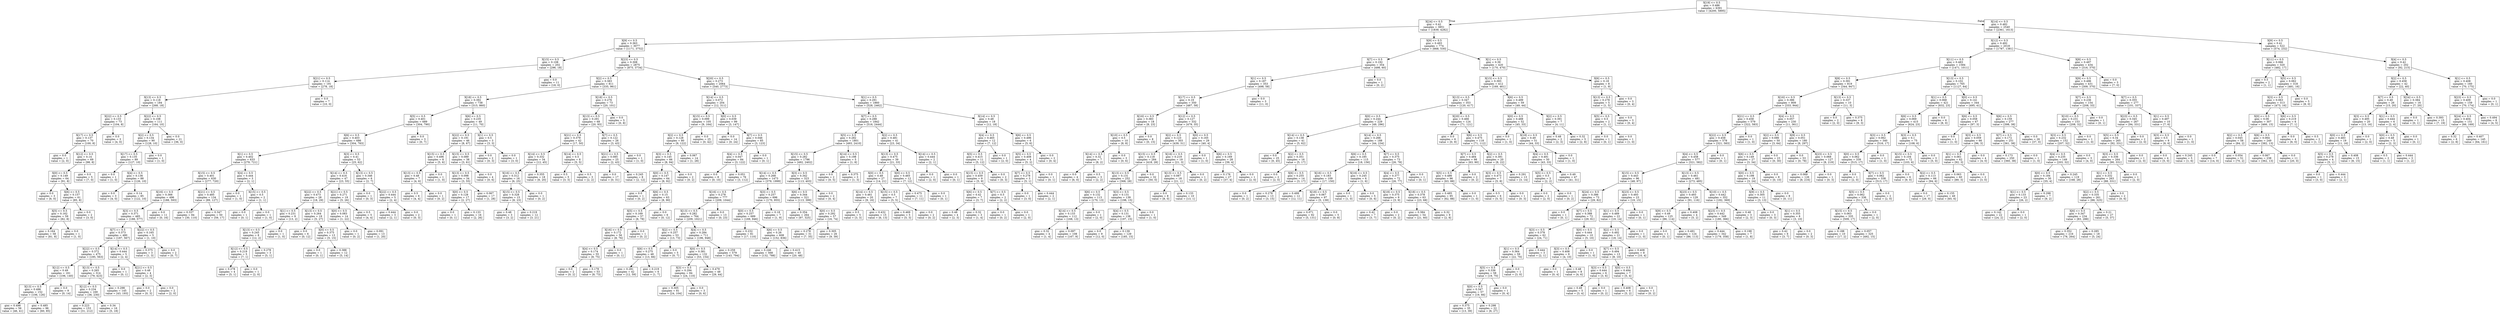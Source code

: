 digraph Tree {
node [shape=box] ;
0 [label="X[19] <= 0.5\ngini = 0.486\nsamples = 6391\nvalue = [4200, 5895]"] ;
1 [label="X[24] <= 0.5\ngini = 0.42\nsamples = 3851\nvalue = [1839, 4282]"] ;
0 -> 1 [labeldistance=2.5, labelangle=45, headlabel="True"] ;
2 [label="X[9] <= 0.5\ngini = 0.363\nsamples = 3077\nvalue = [1171, 3752]"] ;
1 -> 2 ;
3 [label="X[15] <= 0.5\ngini = 0.108\nsamples = 202\nvalue = [296, 18]"] ;
2 -> 3 ;
4 [label="X[21] <= 0.5\ngini = 0.114\nsamples = 191\nvalue = [278, 18]"] ;
3 -> 4 ;
5 [label="X[13] <= 0.5\ngini = 0.118\nsamples = 184\nvalue = [268, 18]"] ;
4 -> 5 ;
6 [label="X[22] <= 0.5\ngini = 0.133\nsamples = 73\nvalue = [104, 8]"] ;
5 -> 6 ;
7 [label="X[17] <= 0.5\ngini = 0.137\nsamples = 70\nvalue = [100, 8]"] ;
6 -> 7 ;
8 [label="gini = 0.0\nsamples = 1\nvalue = [2, 0]"] ;
7 -> 8 ;
9 [label="X[12] <= 0.5\ngini = 0.14\nsamples = 69\nvalue = [98, 8]"] ;
7 -> 9 ;
10 [label="X[0] <= 0.5\ngini = 0.149\nsamples = 64\nvalue = [91, 8]"] ;
9 -> 10 ;
11 [label="gini = 0.0\nsamples = 3\nvalue = [6, 0]"] ;
10 -> 11 ;
12 [label="X[6] <= 0.5\ngini = 0.157\nsamples = 61\nvalue = [85, 8]"] ;
10 -> 12 ;
13 [label="X[5] <= 0.5\ngini = 0.162\nsamples = 59\nvalue = [82, 8]"] ;
12 -> 13 ;
14 [label="gini = 0.164\nsamples = 58\nvalue = [81, 8]"] ;
13 -> 14 ;
15 [label="gini = 0.0\nsamples = 1\nvalue = [1, 0]"] ;
13 -> 15 ;
16 [label="gini = 0.0\nsamples = 2\nvalue = [3, 0]"] ;
12 -> 16 ;
17 [label="gini = 0.0\nsamples = 5\nvalue = [7, 0]"] ;
9 -> 17 ;
18 [label="gini = 0.0\nsamples = 3\nvalue = [4, 0]"] ;
6 -> 18 ;
19 [label="X[22] <= 0.5\ngini = 0.108\nsamples = 111\nvalue = [164, 10]"] ;
5 -> 19 ;
20 [label="X[2] <= 0.5\ngini = 0.134\nsamples = 90\nvalue = [128, 10]"] ;
19 -> 20 ;
21 [label="X[17] <= 0.5\ngini = 0.135\nsamples = 89\nvalue = [127, 10]"] ;
20 -> 21 ;
22 [label="gini = 0.0\nsamples = 1\nvalue = [1, 0]"] ;
21 -> 22 ;
23 [label="X[4] <= 0.5\ngini = 0.136\nsamples = 88\nvalue = [126, 10]"] ;
21 -> 23 ;
24 [label="gini = 0.0\nsamples = 3\nvalue = [4, 0]"] ;
23 -> 24 ;
25 [label="gini = 0.14\nsamples = 85\nvalue = [122, 10]"] ;
23 -> 25 ;
26 [label="gini = 0.0\nsamples = 1\nvalue = [1, 0]"] ;
20 -> 26 ;
27 [label="gini = 0.0\nsamples = 21\nvalue = [36, 0]"] ;
19 -> 27 ;
28 [label="gini = 0.0\nsamples = 7\nvalue = [10, 0]"] ;
4 -> 28 ;
29 [label="gini = 0.0\nsamples = 11\nvalue = [18, 0]"] ;
3 -> 29 ;
30 [label="X[23] <= 0.5\ngini = 0.308\nsamples = 2875\nvalue = [875, 3734]"] ;
2 -> 30 ;
31 [label="X[2] <= 0.5\ngini = 0.383\nsamples = 811\nvalue = [335, 961]"] ;
30 -> 31 ;
32 [label="X[18] <= 0.5\ngini = 0.392\nsamples = 738\nvalue = [315, 860]"] ;
31 -> 32 ;
33 [label="X[5] <= 0.5\ngini = 0.401\nsamples = 689\nvalue = [304, 790]"] ;
32 -> 33 ;
34 [label="X[6] <= 0.5\ngini = 0.403\nsamples = 686\nvalue = [304, 783]"] ;
33 -> 34 ;
35 [label="X[1] <= 0.5\ngini = 0.402\nsamples = 633\nvalue = [279, 721]"] ;
34 -> 35 ;
36 [label="X[15] <= 0.5\ngini = 0.401\nsamples = 630\nvalue = [277, 720]"] ;
35 -> 36 ;
37 [label="X[16] <= 0.5\ngini = 0.366\nsamples = 496\nvalue = [188, 593]"] ;
36 -> 37 ;
38 [label="X[3] <= 0.5\ngini = 0.371\nsamples = 485\nvalue = [188, 577]"] ;
37 -> 38 ;
39 [label="X[7] <= 0.5\ngini = 0.373\nsamples = 480\nvalue = [187, 567]"] ;
38 -> 39 ;
40 [label="X[22] <= 0.5\ngini = 0.372\nsamples = 475\nvalue = [185, 563]"] ;
39 -> 40 ;
41 [label="X[12] <= 0.5\ngini = 0.49\nsamples = 161\nvalue = [106, 140]"] ;
40 -> 41 ;
42 [label="X[13] <= 0.5\ngini = 0.496\nsamples = 152\nvalue = [106, 126]"] ;
41 -> 42 ;
43 [label="gini = 0.498\nsamples = 56\nvalue = [46, 41]"] ;
42 -> 43 ;
44 [label="gini = 0.485\nsamples = 96\nvalue = [60, 85]"] ;
42 -> 44 ;
45 [label="gini = 0.0\nsamples = 9\nvalue = [0, 14]"] ;
41 -> 45 ;
46 [label="X[13] <= 0.5\ngini = 0.265\nsamples = 314\nvalue = [79, 423]"] ;
40 -> 46 ;
47 [label="X[12] <= 0.5\ngini = 0.234\nsamples = 169\nvalue = [36, 230]"] ;
46 -> 47 ;
48 [label="gini = 0.223\nsamples = 153\nvalue = [31, 212]"] ;
47 -> 48 ;
49 [label="gini = 0.34\nsamples = 16\nvalue = [5, 18]"] ;
47 -> 49 ;
50 [label="gini = 0.298\nsamples = 145\nvalue = [43, 193]"] ;
46 -> 50 ;
51 [label="X[14] <= 0.5\ngini = 0.444\nsamples = 5\nvalue = [2, 4]"] ;
39 -> 51 ;
52 [label="gini = 0.0\nsamples = 1\nvalue = [0, 1]"] ;
51 -> 52 ;
53 [label="X[21] <= 0.5\ngini = 0.48\nsamples = 4\nvalue = [2, 3]"] ;
51 -> 53 ;
54 [label="gini = 0.0\nsamples = 2\nvalue = [0, 3]"] ;
53 -> 54 ;
55 [label="gini = 0.0\nsamples = 2\nvalue = [2, 0]"] ;
53 -> 55 ;
56 [label="X[22] <= 0.5\ngini = 0.165\nsamples = 5\nvalue = [1, 10]"] ;
38 -> 56 ;
57 [label="gini = 0.375\nsamples = 3\nvalue = [1, 3]"] ;
56 -> 57 ;
58 [label="gini = 0.0\nsamples = 2\nvalue = [0, 7]"] ;
56 -> 58 ;
59 [label="gini = 0.0\nsamples = 11\nvalue = [0, 16]"] ;
37 -> 59 ;
60 [label="X[21] <= 0.5\ngini = 0.485\nsamples = 134\nvalue = [89, 127]"] ;
36 -> 60 ;
61 [label="gini = 0.337\nsamples = 84\nvalue = [30, 110]"] ;
60 -> 61 ;
62 [label="gini = 0.347\nsamples = 50\nvalue = [59, 17]"] ;
60 -> 62 ;
63 [label="X[4] <= 0.5\ngini = 0.444\nsamples = 3\nvalue = [2, 1]"] ;
35 -> 63 ;
64 [label="gini = 0.0\nsamples = 1\nvalue = [1, 0]"] ;
63 -> 64 ;
65 [label="X[15] <= 0.5\ngini = 0.5\nsamples = 2\nvalue = [1, 1]"] ;
63 -> 65 ;
66 [label="gini = 0.0\nsamples = 1\nvalue = [0, 1]"] ;
65 -> 66 ;
67 [label="gini = 0.0\nsamples = 1\nvalue = [1, 0]"] ;
65 -> 67 ;
68 [label="X[3] <= 0.5\ngini = 0.41\nsamples = 53\nvalue = [25, 62]"] ;
34 -> 68 ;
69 [label="X[14] <= 0.5\ngini = 0.416\nsamples = 47\nvalue = [23, 55]"] ;
68 -> 69 ;
70 [label="X[22] <= 0.5\ngini = 0.473\nsamples = 28\nvalue = [18, 29]"] ;
69 -> 70 ;
71 [label="X[1] <= 0.5\ngini = 0.231\nsamples = 9\nvalue = [13, 2]"] ;
70 -> 71 ;
72 [label="X[13] <= 0.5\ngini = 0.245\nsamples = 8\nvalue = [12, 2]"] ;
71 -> 72 ;
73 [label="X[12] <= 0.5\ngini = 0.219\nsamples = 5\nvalue = [7, 1]"] ;
72 -> 73 ;
74 [label="gini = 0.278\nsamples = 4\nvalue = [5, 1]"] ;
73 -> 74 ;
75 [label="gini = 0.0\nsamples = 1\nvalue = [2, 0]"] ;
73 -> 75 ;
76 [label="gini = 0.278\nsamples = 3\nvalue = [5, 1]"] ;
72 -> 76 ;
77 [label="gini = 0.0\nsamples = 1\nvalue = [1, 0]"] ;
71 -> 77 ;
78 [label="X[13] <= 0.5\ngini = 0.264\nsamples = 19\nvalue = [5, 27]"] ;
70 -> 78 ;
79 [label="gini = 0.0\nsamples = 6\nvalue = [0, 12]"] ;
78 -> 79 ;
80 [label="X[0] <= 0.5\ngini = 0.375\nsamples = 13\nvalue = [5, 15]"] ;
78 -> 80 ;
81 [label="gini = 0.0\nsamples = 1\nvalue = [0, 1]"] ;
80 -> 81 ;
82 [label="gini = 0.388\nsamples = 12\nvalue = [5, 14]"] ;
80 -> 82 ;
83 [label="X[21] <= 0.5\ngini = 0.271\nsamples = 19\nvalue = [5, 26]"] ;
69 -> 83 ;
84 [label="X[0] <= 0.5\ngini = 0.083\nsamples = 14\nvalue = [1, 22]"] ;
83 -> 84 ;
85 [label="gini = 0.0\nsamples = 1\nvalue = [0, 2]"] ;
84 -> 85 ;
86 [label="gini = 0.091\nsamples = 13\nvalue = [1, 20]"] ;
84 -> 86 ;
87 [label="gini = 0.5\nsamples = 5\nvalue = [4, 4]"] ;
83 -> 87 ;
88 [label="X[13] <= 0.5\ngini = 0.346\nsamples = 6\nvalue = [2, 7]"] ;
68 -> 88 ;
89 [label="gini = 0.0\nsamples = 1\nvalue = [0, 3]"] ;
88 -> 89 ;
90 [label="X[22] <= 0.5\ngini = 0.444\nsamples = 5\nvalue = [2, 4]"] ;
88 -> 90 ;
91 [label="gini = 0.444\nsamples = 3\nvalue = [2, 1]"] ;
90 -> 91 ;
92 [label="gini = 0.0\nsamples = 2\nvalue = [0, 3]"] ;
90 -> 92 ;
93 [label="gini = 0.0\nsamples = 3\nvalue = [0, 7]"] ;
33 -> 93 ;
94 [label="X[6] <= 0.5\ngini = 0.235\nsamples = 49\nvalue = [11, 70]"] ;
32 -> 94 ;
95 [label="X[22] <= 0.5\ngini = 0.191\nsamples = 46\nvalue = [8, 67]"] ;
94 -> 95 ;
96 [label="X[15] <= 0.5\ngini = 0.496\nsamples = 8\nvalue = [5, 6]"] ;
95 -> 96 ;
97 [label="X[13] <= 0.5\ngini = 0.48\nsamples = 7\nvalue = [4, 6]"] ;
96 -> 97 ;
98 [label="gini = 0.5\nsamples = 6\nvalue = [4, 4]"] ;
97 -> 98 ;
99 [label="gini = 0.0\nsamples = 1\nvalue = [0, 2]"] ;
97 -> 99 ;
100 [label="gini = 0.0\nsamples = 1\nvalue = [1, 0]"] ;
96 -> 100 ;
101 [label="X[15] <= 0.5\ngini = 0.089\nsamples = 38\nvalue = [3, 61]"] ;
95 -> 101 ;
102 [label="X[13] <= 0.5\ngini = 0.098\nsamples = 34\nvalue = [3, 55]"] ;
101 -> 102 ;
103 [label="X[0] <= 0.5\ngini = 0.128\nsamples = 17\nvalue = [2, 27]"] ;
102 -> 103 ;
104 [label="gini = 0.0\nsamples = 1\nvalue = [0, 1]"] ;
103 -> 104 ;
105 [label="gini = 0.133\nsamples = 16\nvalue = [2, 26]"] ;
103 -> 105 ;
106 [label="gini = 0.067\nsamples = 17\nvalue = [1, 28]"] ;
102 -> 106 ;
107 [label="gini = 0.0\nsamples = 4\nvalue = [0, 6]"] ;
101 -> 107 ;
108 [label="X[1] <= 0.5\ngini = 0.5\nsamples = 3\nvalue = [3, 3]"] ;
94 -> 108 ;
109 [label="gini = 0.0\nsamples = 2\nvalue = [0, 3]"] ;
108 -> 109 ;
110 [label="gini = 0.0\nsamples = 1\nvalue = [3, 0]"] ;
108 -> 110 ;
111 [label="X[18] <= 0.5\ngini = 0.276\nsamples = 73\nvalue = [20, 101]"] ;
31 -> 111 ;
112 [label="X[13] <= 0.5\ngini = 0.291\nsamples = 68\nvalue = [20, 93]"] ;
111 -> 112 ;
113 [label="X[21] <= 0.5\ngini = 0.379\nsamples = 42\nvalue = [17, 50]"] ;
112 -> 113 ;
114 [label="X[14] <= 0.5\ngini = 0.332\nsamples = 34\nvalue = [12, 45]"] ;
113 -> 114 ;
115 [label="X[16] <= 0.5\ngini = 0.312\nsamples = 16\nvalue = [6, 25]"] ;
114 -> 115 ;
116 [label="X[15] <= 0.5\ngini = 0.328\nsamples = 15\nvalue = [6, 23]"] ;
115 -> 116 ;
117 [label="gini = 0.48\nsamples = 3\nvalue = [3, 2]"] ;
116 -> 117 ;
118 [label="gini = 0.219\nsamples = 12\nvalue = [3, 21]"] ;
116 -> 118 ;
119 [label="gini = 0.0\nsamples = 1\nvalue = [0, 2]"] ;
115 -> 119 ;
120 [label="gini = 0.355\nsamples = 18\nvalue = [6, 20]"] ;
114 -> 120 ;
121 [label="X[14] <= 0.5\ngini = 0.5\nsamples = 8\nvalue = [5, 5]"] ;
113 -> 121 ;
122 [label="gini = 0.5\nsamples = 5\nvalue = [3, 3]"] ;
121 -> 122 ;
123 [label="gini = 0.5\nsamples = 3\nvalue = [2, 2]"] ;
121 -> 123 ;
124 [label="X[7] <= 0.5\ngini = 0.122\nsamples = 26\nvalue = [3, 43]"] ;
112 -> 124 ;
125 [label="X[21] <= 0.5\ngini = 0.085\nsamples = 25\nvalue = [2, 43]"] ;
124 -> 125 ;
126 [label="gini = 0.0\nsamples = 17\nvalue = [0, 31]"] ;
125 -> 126 ;
127 [label="gini = 0.245\nsamples = 8\nvalue = [2, 12]"] ;
125 -> 127 ;
128 [label="gini = 0.0\nsamples = 1\nvalue = [1, 0]"] ;
124 -> 128 ;
129 [label="gini = 0.0\nsamples = 5\nvalue = [0, 8]"] ;
111 -> 129 ;
130 [label="X[20] <= 0.5\ngini = 0.273\nsamples = 2064\nvalue = [540, 2773]"] ;
30 -> 130 ;
131 [label="X[14] <= 0.5\ngini = 0.072\nsamples = 204\nvalue = [12, 311]"] ;
130 -> 131 ;
132 [label="X[15] <= 0.5\ngini = 0.099\nsamples = 105\nvalue = [9, 164]"] ;
131 -> 132 ;
133 [label="X[2] <= 0.5\ngini = 0.128\nsamples = 80\nvalue = [9, 122]"] ;
132 -> 133 ;
134 [label="X[3] <= 0.5\ngini = 0.145\nsamples = 66\nvalue = [8, 94]"] ;
133 -> 134 ;
135 [label="X[0] <= 0.5\ngini = 0.147\nsamples = 64\nvalue = [8, 92]"] ;
134 -> 135 ;
136 [label="gini = 0.0\nsamples = 1\nvalue = [0, 2]"] ;
135 -> 136 ;
137 [label="X[6] <= 0.5\ngini = 0.15\nsamples = 63\nvalue = [8, 90]"] ;
135 -> 137 ;
138 [label="X[5] <= 0.5\ngini = 0.169\nsamples = 57\nvalue = [8, 78]"] ;
137 -> 138 ;
139 [label="X[16] <= 0.5\ngini = 0.172\nsamples = 56\nvalue = [8, 76]"] ;
138 -> 139 ;
140 [label="X[4] <= 0.5\ngini = 0.174\nsamples = 55\nvalue = [8, 75]"] ;
139 -> 140 ;
141 [label="gini = 0.0\nsamples = 2\nvalue = [0, 2]"] ;
140 -> 141 ;
142 [label="gini = 0.178\nsamples = 53\nvalue = [8, 73]"] ;
140 -> 142 ;
143 [label="gini = 0.0\nsamples = 1\nvalue = [0, 1]"] ;
139 -> 143 ;
144 [label="gini = 0.0\nsamples = 1\nvalue = [0, 2]"] ;
138 -> 144 ;
145 [label="gini = 0.0\nsamples = 6\nvalue = [0, 12]"] ;
137 -> 145 ;
146 [label="gini = 0.0\nsamples = 2\nvalue = [0, 2]"] ;
134 -> 146 ;
147 [label="gini = 0.067\nsamples = 14\nvalue = [1, 28]"] ;
133 -> 147 ;
148 [label="gini = 0.0\nsamples = 25\nvalue = [0, 42]"] ;
132 -> 148 ;
149 [label="X[0] <= 0.5\ngini = 0.039\nsamples = 99\nvalue = [3, 147]"] ;
131 -> 149 ;
150 [label="gini = 0.0\nsamples = 14\nvalue = [0, 24]"] ;
149 -> 150 ;
151 [label="X[7] <= 0.5\ngini = 0.046\nsamples = 85\nvalue = [3, 123]"] ;
149 -> 151 ;
152 [label="X[4] <= 0.5\ngini = 0.047\nsamples = 84\nvalue = [3, 122]"] ;
151 -> 152 ;
153 [label="gini = 0.0\nsamples = 8\nvalue = [0, 10]"] ;
152 -> 153 ;
154 [label="gini = 0.051\nsamples = 76\nvalue = [3, 112]"] ;
152 -> 154 ;
155 [label="gini = 0.0\nsamples = 1\nvalue = [0, 1]"] ;
151 -> 155 ;
156 [label="X[1] <= 0.5\ngini = 0.291\nsamples = 1860\nvalue = [528, 2462]"] ;
130 -> 156 ;
157 [label="X[7] <= 0.5\ngini = 0.288\nsamples = 1842\nvalue = [516, 2444]"] ;
156 -> 157 ;
158 [label="X[5] <= 0.5\ngini = 0.282\nsamples = 1801\nvalue = [493, 2410]"] ;
157 -> 158 ;
159 [label="X[15] <= 0.5\ngini = 0.282\nsamples = 1796\nvalue = [492, 2402]"] ;
158 -> 159 ;
160 [label="X[14] <= 0.5\ngini = 0.268\nsamples = 1473\nvalue = [379, 1999]"] ;
159 -> 160 ;
161 [label="X[16] <= 0.5\ngini = 0.278\nsamples = 777\nvalue = [209, 1044]"] ;
160 -> 161 ;
162 [label="X[13] <= 0.5\ngini = 0.282\nsamples = 764\nvalue = [209, 1021]"] ;
161 -> 162 ;
163 [label="X[2] <= 0.5\ngini = 0.257\nsamples = 53\nvalue = [13, 73]"] ;
162 -> 163 ;
164 [label="X[6] <= 0.5\ngini = 0.275\nsamples = 48\nvalue = [13, 66]"] ;
163 -> 164 ;
165 [label="gini = 0.281\nsamples = 42\nvalue = [12, 59]"] ;
164 -> 165 ;
166 [label="gini = 0.219\nsamples = 6\nvalue = [1, 7]"] ;
164 -> 166 ;
167 [label="gini = 0.0\nsamples = 5\nvalue = [0, 7]"] ;
163 -> 167 ;
168 [label="X[4] <= 0.5\ngini = 0.284\nsamples = 711\nvalue = [196, 948]"] ;
162 -> 168 ;
169 [label="X[0] <= 0.5\ngini = 0.381\nsamples = 132\nvalue = [53, 154]"] ;
168 -> 169 ;
170 [label="X[3] <= 0.5\ngini = 0.294\nsamples = 84\nvalue = [24, 110]"] ;
169 -> 170 ;
171 [label="gini = 0.305\nsamples = 81\nvalue = [24, 104]"] ;
170 -> 171 ;
172 [label="gini = 0.0\nsamples = 3\nvalue = [0, 6]"] ;
170 -> 172 ;
173 [label="gini = 0.479\nsamples = 48\nvalue = [29, 44]"] ;
169 -> 173 ;
174 [label="gini = 0.259\nsamples = 579\nvalue = [143, 794]"] ;
168 -> 174 ;
175 [label="gini = 0.0\nsamples = 13\nvalue = [0, 23]"] ;
161 -> 175 ;
176 [label="X[3] <= 0.5\ngini = 0.257\nsamples = 696\nvalue = [170, 955]"] ;
160 -> 176 ;
177 [label="X[0] <= 0.5\ngini = 0.257\nsamples = 689\nvalue = [169, 946]"] ;
176 -> 177 ;
178 [label="gini = 0.232\nsamples = 81\nvalue = [17, 110]"] ;
177 -> 178 ;
179 [label="X[6] <= 0.5\ngini = 0.26\nsamples = 608\nvalue = [152, 836]"] ;
177 -> 179 ;
180 [label="gini = 0.246\nsamples = 568\nvalue = [132, 788]"] ;
179 -> 180 ;
181 [label="gini = 0.415\nsamples = 40\nvalue = [20, 48]"] ;
179 -> 181 ;
182 [label="gini = 0.18\nsamples = 7\nvalue = [1, 9]"] ;
176 -> 182 ;
183 [label="X[3] <= 0.5\ngini = 0.342\nsamples = 323\nvalue = [113, 403]"] ;
159 -> 183 ;
184 [label="X[6] <= 0.5\ngini = 0.344\nsamples = 321\nvalue = [113, 399]"] ;
183 -> 184 ;
185 [label="gini = 0.354\nsamples = 264\nvalue = [97, 325]"] ;
184 -> 185 ;
186 [label="X[0] <= 0.5\ngini = 0.292\nsamples = 57\nvalue = [16, 74]"] ;
184 -> 186 ;
187 [label="gini = 0.278\nsamples = 31\nvalue = [7, 35]"] ;
186 -> 187 ;
188 [label="gini = 0.305\nsamples = 26\nvalue = [9, 39]"] ;
186 -> 188 ;
189 [label="gini = 0.0\nsamples = 2\nvalue = [0, 4]"] ;
183 -> 189 ;
190 [label="X[14] <= 0.5\ngini = 0.198\nsamples = 5\nvalue = [1, 8]"] ;
158 -> 190 ;
191 [label="gini = 0.0\nsamples = 2\nvalue = [0, 5]"] ;
190 -> 191 ;
192 [label="gini = 0.375\nsamples = 3\nvalue = [1, 3]"] ;
190 -> 192 ;
193 [label="X[2] <= 0.5\ngini = 0.481\nsamples = 41\nvalue = [23, 34]"] ;
157 -> 193 ;
194 [label="X[13] <= 0.5\ngini = 0.475\nsamples = 39\nvalue = [21, 33]"] ;
193 -> 194 ;
195 [label="X[0] <= 0.5\ngini = 0.48\nsamples = 27\nvalue = [14, 21]"] ;
194 -> 195 ;
196 [label="X[14] <= 0.5\ngini = 0.461\nsamples = 20\nvalue = [9, 16]"] ;
195 -> 196 ;
197 [label="gini = 0.5\nsamples = 5\nvalue = [3, 3]"] ;
196 -> 197 ;
198 [label="gini = 0.432\nsamples = 15\nvalue = [6, 13]"] ;
196 -> 198 ;
199 [label="X[15] <= 0.5\ngini = 0.5\nsamples = 7\nvalue = [5, 5]"] ;
195 -> 199 ;
200 [label="gini = 0.469\nsamples = 5\nvalue = [5, 3]"] ;
199 -> 200 ;
201 [label="gini = 0.0\nsamples = 2\nvalue = [0, 2]"] ;
199 -> 201 ;
202 [label="X[0] <= 0.5\ngini = 0.465\nsamples = 12\nvalue = [7, 12]"] ;
194 -> 202 ;
203 [label="gini = 0.475\nsamples = 11\nvalue = [7, 11]"] ;
202 -> 203 ;
204 [label="gini = 0.0\nsamples = 1\nvalue = [0, 1]"] ;
202 -> 204 ;
205 [label="X[14] <= 0.5\ngini = 0.444\nsamples = 2\nvalue = [2, 1]"] ;
193 -> 205 ;
206 [label="gini = 0.0\nsamples = 1\nvalue = [2, 0]"] ;
205 -> 206 ;
207 [label="gini = 0.0\nsamples = 1\nvalue = [0, 1]"] ;
205 -> 207 ;
208 [label="X[14] <= 0.5\ngini = 0.48\nsamples = 18\nvalue = [12, 18]"] ;
156 -> 208 ;
209 [label="X[4] <= 0.5\ngini = 0.465\nsamples = 12\nvalue = [7, 12]"] ;
208 -> 209 ;
210 [label="X[5] <= 0.5\ngini = 0.415\nsamples = 11\nvalue = [5, 12]"] ;
209 -> 210 ;
211 [label="X[15] <= 0.5\ngini = 0.459\nsamples = 9\nvalue = [5, 9]"] ;
210 -> 211 ;
212 [label="X[6] <= 0.5\ngini = 0.42\nsamples = 7\nvalue = [3, 7]"] ;
211 -> 212 ;
213 [label="gini = 0.48\nsamples = 4\nvalue = [2, 3]"] ;
212 -> 213 ;
214 [label="gini = 0.32\nsamples = 3\nvalue = [1, 4]"] ;
212 -> 214 ;
215 [label="X[7] <= 0.5\ngini = 0.5\nsamples = 2\nvalue = [2, 2]"] ;
211 -> 215 ;
216 [label="gini = 0.0\nsamples = 1\nvalue = [0, 2]"] ;
215 -> 216 ;
217 [label="gini = 0.0\nsamples = 1\nvalue = [2, 0]"] ;
215 -> 217 ;
218 [label="gini = 0.0\nsamples = 2\nvalue = [0, 3]"] ;
210 -> 218 ;
219 [label="gini = 0.0\nsamples = 1\nvalue = [2, 0]"] ;
209 -> 219 ;
220 [label="X[6] <= 0.5\ngini = 0.496\nsamples = 6\nvalue = [5, 6]"] ;
208 -> 220 ;
221 [label="X[5] <= 0.5\ngini = 0.408\nsamples = 4\nvalue = [5, 2]"] ;
220 -> 221 ;
222 [label="X[7] <= 0.5\ngini = 0.278\nsamples = 3\nvalue = [5, 1]"] ;
221 -> 222 ;
223 [label="gini = 0.0\nsamples = 1\nvalue = [3, 0]"] ;
222 -> 223 ;
224 [label="gini = 0.444\nsamples = 2\nvalue = [2, 1]"] ;
222 -> 224 ;
225 [label="gini = 0.0\nsamples = 1\nvalue = [0, 1]"] ;
221 -> 225 ;
226 [label="gini = 0.0\nsamples = 2\nvalue = [0, 4]"] ;
220 -> 226 ;
227 [label="X[9] <= 0.5\ngini = 0.493\nsamples = 774\nvalue = [668, 530]"] ;
1 -> 227 ;
228 [label="X[7] <= 0.5\ngini = 0.192\nsamples = 354\nvalue = [498, 60]"] ;
227 -> 228 ;
229 [label="X[1] <= 0.5\ngini = 0.187\nsamples = 353\nvalue = [498, 58]"] ;
228 -> 229 ;
230 [label="X[17] <= 0.5\ngini = 0.19\nsamples = 350\nvalue = [487, 58]"] ;
229 -> 230 ;
231 [label="X[16] <= 0.5\ngini = 0.383\nsamples = 18\nvalue = [8, 23]"] ;
230 -> 231 ;
232 [label="X[10] <= 0.5\ngini = 0.5\nsamples = 10\nvalue = [8, 8]"] ;
231 -> 232 ;
233 [label="X[14] <= 0.5\ngini = 0.32\nsamples = 7\nvalue = [8, 2]"] ;
232 -> 233 ;
234 [label="gini = 0.0\nsamples = 4\nvalue = [6, 0]"] ;
233 -> 234 ;
235 [label="gini = 0.5\nsamples = 3\nvalue = [2, 2]"] ;
233 -> 235 ;
236 [label="gini = 0.0\nsamples = 3\nvalue = [0, 6]"] ;
232 -> 236 ;
237 [label="gini = 0.0\nsamples = 8\nvalue = [0, 15]"] ;
231 -> 237 ;
238 [label="X[12] <= 0.5\ngini = 0.127\nsamples = 332\nvalue = [479, 35]"] ;
230 -> 238 ;
239 [label="X[2] <= 0.5\ngini = 0.123\nsamples = 303\nvalue = [439, 31]"] ;
238 -> 239 ;
240 [label="X[15] <= 0.5\ngini = 0.118\nsamples = 284\nvalue = [418, 28]"] ;
239 -> 240 ;
241 [label="X[13] <= 0.5\ngini = 0.131\nsamples = 252\nvalue = [368, 28]"] ;
240 -> 241 ;
242 [label="X[6] <= 0.5\ngini = 0.132\nsamples = 113\nvalue = [170, 13]"] ;
241 -> 242 ;
243 [label="X[14] <= 0.5\ngini = 0.133\nsamples = 112\nvalue = [168, 13]"] ;
242 -> 243 ;
244 [label="gini = 0.32\nsamples = 4\nvalue = [1, 4]"] ;
243 -> 244 ;
245 [label="gini = 0.097\nsamples = 108\nvalue = [167, 9]"] ;
243 -> 245 ;
246 [label="gini = 0.0\nsamples = 1\nvalue = [2, 0]"] ;
242 -> 246 ;
247 [label="X[3] <= 0.5\ngini = 0.131\nsamples = 139\nvalue = [198, 15]"] ;
241 -> 247 ;
248 [label="X[4] <= 0.5\ngini = 0.131\nsamples = 138\nvalue = [197, 15]"] ;
247 -> 248 ;
249 [label="gini = 0.0\nsamples = 9\nvalue = [12, 0]"] ;
248 -> 249 ;
250 [label="gini = 0.139\nsamples = 129\nvalue = [185, 15]"] ;
248 -> 250 ;
251 [label="gini = 0.0\nsamples = 1\nvalue = [1, 0]"] ;
247 -> 251 ;
252 [label="gini = 0.0\nsamples = 32\nvalue = [50, 0]"] ;
240 -> 252 ;
253 [label="X[16] <= 0.5\ngini = 0.219\nsamples = 19\nvalue = [21, 3]"] ;
239 -> 253 ;
254 [label="X[13] <= 0.5\ngini = 0.087\nsamples = 18\nvalue = [21, 1]"] ;
253 -> 254 ;
255 [label="gini = 0.0\nsamples = 8\nvalue = [8, 0]"] ;
254 -> 255 ;
256 [label="gini = 0.133\nsamples = 10\nvalue = [13, 1]"] ;
254 -> 256 ;
257 [label="gini = 0.0\nsamples = 1\nvalue = [0, 2]"] ;
253 -> 257 ;
258 [label="X[0] <= 0.5\ngini = 0.165\nsamples = 29\nvalue = [40, 4]"] ;
238 -> 258 ;
259 [label="gini = 0.0\nsamples = 1\nvalue = [1, 0]"] ;
258 -> 259 ;
260 [label="X[6] <= 0.5\ngini = 0.169\nsamples = 28\nvalue = [39, 4]"] ;
258 -> 260 ;
261 [label="gini = 0.176\nsamples = 27\nvalue = [37, 4]"] ;
260 -> 261 ;
262 [label="gini = 0.0\nsamples = 1\nvalue = [2, 0]"] ;
260 -> 262 ;
263 [label="gini = 0.0\nsamples = 3\nvalue = [11, 0]"] ;
229 -> 263 ;
264 [label="gini = 0.0\nsamples = 1\nvalue = [0, 2]"] ;
228 -> 264 ;
265 [label="X[1] <= 0.5\ngini = 0.39\nsamples = 420\nvalue = [170, 470]"] ;
227 -> 265 ;
266 [label="X[15] <= 0.5\ngini = 0.393\nsamples = 412\nvalue = [169, 461]"] ;
265 -> 266 ;
267 [label="X[13] <= 0.5\ngini = 0.347\nsamples = 353\nvalue = [120, 417]"] ;
266 -> 267 ;
268 [label="X[0] <= 0.5\ngini = 0.244\nsamples = 229\nvalue = [49, 296]"] ;
267 -> 268 ;
269 [label="X[14] <= 0.5\ngini = 0.138\nsamples = 41\nvalue = [5, 62]"] ;
268 -> 269 ;
270 [label="gini = 0.0\nsamples = 25\nvalue = [0, 45]"] ;
269 -> 270 ;
271 [label="X[2] <= 0.5\ngini = 0.351\nsamples = 16\nvalue = [5, 17]"] ;
269 -> 271 ;
272 [label="gini = 0.0\nsamples = 2\nvalue = [2, 0]"] ;
271 -> 272 ;
273 [label="X[6] <= 0.5\ngini = 0.255\nsamples = 14\nvalue = [3, 17]"] ;
271 -> 273 ;
274 [label="gini = 0.0\nsamples = 1\nvalue = [0, 2]"] ;
273 -> 274 ;
275 [label="gini = 0.278\nsamples = 13\nvalue = [3, 15]"] ;
273 -> 275 ;
276 [label="X[14] <= 0.5\ngini = 0.266\nsamples = 188\nvalue = [44, 234]"] ;
268 -> 276 ;
277 [label="X[6] <= 0.5\ngini = 0.185\nsamples = 115\nvalue = [18, 156]"] ;
276 -> 277 ;
278 [label="X[16] <= 0.5\ngini = 0.183\nsamples = 109\nvalue = [17, 150]"] ;
277 -> 278 ;
279 [label="gini = 0.499\nsamples = 12\nvalue = [12, 11]"] ;
278 -> 279 ;
280 [label="X[18] <= 0.5\ngini = 0.067\nsamples = 97\nvalue = [5, 139]"] ;
278 -> 280 ;
281 [label="gini = 0.071\nsamples = 92\nvalue = [5, 131]"] ;
280 -> 281 ;
282 [label="gini = 0.0\nsamples = 5\nvalue = [0, 8]"] ;
280 -> 282 ;
283 [label="X[16] <= 0.5\ngini = 0.245\nsamples = 6\nvalue = [1, 6]"] ;
277 -> 283 ;
284 [label="gini = 0.0\nsamples = 1\nvalue = [1, 0]"] ;
283 -> 284 ;
285 [label="gini = 0.0\nsamples = 5\nvalue = [0, 6]"] ;
283 -> 285 ;
286 [label="X[7] <= 0.5\ngini = 0.375\nsamples = 73\nvalue = [26, 78]"] ;
276 -> 286 ;
287 [label="X[4] <= 0.5\ngini = 0.377\nsamples = 72\nvalue = [26, 77]"] ;
286 -> 287 ;
288 [label="X[18] <= 0.5\ngini = 0.375\nsamples = 9\nvalue = [3, 9]"] ;
287 -> 288 ;
289 [label="gini = 0.42\nsamples = 7\nvalue = [3, 7]"] ;
288 -> 289 ;
290 [label="gini = 0.0\nsamples = 2\nvalue = [0, 2]"] ;
288 -> 290 ;
291 [label="X[18] <= 0.5\ngini = 0.378\nsamples = 63\nvalue = [23, 68]"] ;
287 -> 291 ;
292 [label="gini = 0.384\nsamples = 54\nvalue = [21, 60]"] ;
291 -> 292 ;
293 [label="gini = 0.32\nsamples = 9\nvalue = [2, 8]"] ;
291 -> 293 ;
294 [label="gini = 0.0\nsamples = 1\nvalue = [0, 1]"] ;
286 -> 294 ;
295 [label="X[20] <= 0.5\ngini = 0.466\nsamples = 124\nvalue = [71, 121]"] ;
267 -> 295 ;
296 [label="gini = 0.0\nsamples = 6\nvalue = [0, 9]"] ;
295 -> 296 ;
297 [label="X[6] <= 0.5\ngini = 0.475\nsamples = 118\nvalue = [71, 112]"] ;
295 -> 297 ;
298 [label="X[7] <= 0.5\ngini = 0.484\nsamples = 98\nvalue = [63, 90]"] ;
297 -> 298 ;
299 [label="X[5] <= 0.5\ngini = 0.486\nsamples = 96\nvalue = [63, 88]"] ;
298 -> 299 ;
300 [label="gini = 0.485\nsamples = 95\nvalue = [62, 88]"] ;
299 -> 300 ;
301 [label="gini = 0.0\nsamples = 1\nvalue = [1, 0]"] ;
299 -> 301 ;
302 [label="gini = 0.0\nsamples = 2\nvalue = [0, 2]"] ;
298 -> 302 ;
303 [label="X[2] <= 0.5\ngini = 0.391\nsamples = 20\nvalue = [8, 22]"] ;
297 -> 303 ;
304 [label="X[3] <= 0.5\ngini = 0.473\nsamples = 7\nvalue = [5, 8]"] ;
303 -> 304 ;
305 [label="gini = 0.5\nsamples = 6\nvalue = [5, 5]"] ;
304 -> 305 ;
306 [label="gini = 0.0\nsamples = 1\nvalue = [0, 3]"] ;
304 -> 306 ;
307 [label="gini = 0.291\nsamples = 13\nvalue = [3, 14]"] ;
303 -> 307 ;
308 [label="X[6] <= 0.5\ngini = 0.499\nsamples = 59\nvalue = [49, 44]"] ;
266 -> 308 ;
309 [label="X[0] <= 0.5\ngini = 0.488\nsamples = 52\nvalue = [45, 33]"] ;
308 -> 309 ;
310 [label="gini = 0.0\nsamples = 1\nvalue = [1, 0]"] ;
309 -> 310 ;
311 [label="X[18] <= 0.5\ngini = 0.49\nsamples = 51\nvalue = [44, 33]"] ;
309 -> 311 ;
312 [label="X[4] <= 0.5\ngini = 0.491\nsamples = 50\nvalue = [43, 33]"] ;
311 -> 312 ;
313 [label="X[5] <= 0.5\ngini = 0.5\nsamples = 3\nvalue = [2, 2]"] ;
312 -> 313 ;
314 [label="gini = 0.0\nsamples = 2\nvalue = [2, 0]"] ;
313 -> 314 ;
315 [label="gini = 0.0\nsamples = 1\nvalue = [0, 2]"] ;
313 -> 315 ;
316 [label="gini = 0.49\nsamples = 47\nvalue = [41, 31]"] ;
312 -> 316 ;
317 [label="gini = 0.0\nsamples = 1\nvalue = [1, 0]"] ;
311 -> 317 ;
318 [label="X[2] <= 0.5\ngini = 0.391\nsamples = 7\nvalue = [4, 11]"] ;
308 -> 318 ;
319 [label="gini = 0.48\nsamples = 2\nvalue = [2, 3]"] ;
318 -> 319 ;
320 [label="gini = 0.32\nsamples = 5\nvalue = [2, 8]"] ;
318 -> 320 ;
321 [label="X[6] <= 0.5\ngini = 0.18\nsamples = 8\nvalue = [1, 9]"] ;
265 -> 321 ;
322 [label="X[13] <= 0.5\ngini = 0.278\nsamples = 5\nvalue = [1, 5]"] ;
321 -> 322 ;
323 [label="X[5] <= 0.5\ngini = 0.5\nsamples = 2\nvalue = [1, 1]"] ;
322 -> 323 ;
324 [label="gini = 0.0\nsamples = 1\nvalue = [0, 1]"] ;
323 -> 324 ;
325 [label="gini = 0.0\nsamples = 1\nvalue = [1, 0]"] ;
323 -> 325 ;
326 [label="gini = 0.0\nsamples = 3\nvalue = [0, 4]"] ;
322 -> 326 ;
327 [label="gini = 0.0\nsamples = 3\nvalue = [0, 4]"] ;
321 -> 327 ;
328 [label="X[14] <= 0.5\ngini = 0.482\nsamples = 2540\nvalue = [2361, 1613]"] ;
0 -> 328 [labeldistance=2.5, labelangle=-45, headlabel="False"] ;
329 [label="X[12] <= 0.5\ngini = 0.492\nsamples = 2018\nvalue = [1787, 1381]"] ;
328 -> 329 ;
330 [label="X[11] <= 0.5\ngini = 0.483\nsamples = 1584\nvalue = [1471, 1011]"] ;
329 -> 330 ;
331 [label="X[8] <= 0.5\ngini = 0.391\nsamples = 819\nvalue = [344, 947]"] ;
330 -> 331 ;
332 [label="X[16] <= 0.5\ngini = 0.386\nsamples = 809\nvalue = [333, 944]"] ;
331 -> 332 ;
333 [label="X[21] <= 0.5\ngini = 0.458\nsamples = 579\nvalue = [322, 583]"] ;
332 -> 333 ;
334 [label="X[22] <= 0.5\ngini = 0.458\nsamples = 578\nvalue = [321, 583]"] ;
333 -> 334 ;
335 [label="X[4] <= 0.5\ngini = 0.458\nsamples = 577\nvalue = [321, 582]"] ;
334 -> 335 ;
336 [label="X[15] <= 0.5\ngini = 0.443\nsamples = 96\nvalue = [48, 97]"] ;
335 -> 336 ;
337 [label="X[24] <= 0.5\ngini = 0.386\nsamples = 73\nvalue = [29, 82]"] ;
336 -> 337 ;
338 [label="gini = 0.0\nsamples = 1\nvalue = [0, 1]"] ;
337 -> 338 ;
339 [label="X[7] <= 0.5\ngini = 0.388\nsamples = 72\nvalue = [29, 81]"] ;
337 -> 339 ;
340 [label="X[3] <= 0.5\ngini = 0.378\nsamples = 62\nvalue = [24, 71]"] ;
339 -> 340 ;
341 [label="X[1] <= 0.5\ngini = 0.364\nsamples = 59\nvalue = [22, 70]"] ;
340 -> 341 ;
342 [label="X[5] <= 0.5\ngini = 0.336\nsamples = 58\nvalue = [19, 70]"] ;
341 -> 342 ;
343 [label="X[0] <= 0.5\ngini = 0.347\nsamples = 57\nvalue = [19, 66]"] ;
342 -> 343 ;
344 [label="gini = 0.375\nsamples = 35\nvalue = [13, 39]"] ;
343 -> 344 ;
345 [label="gini = 0.298\nsamples = 22\nvalue = [6, 27]"] ;
343 -> 345 ;
346 [label="gini = 0.0\nsamples = 1\nvalue = [0, 4]"] ;
342 -> 346 ;
347 [label="gini = 0.0\nsamples = 1\nvalue = [3, 0]"] ;
341 -> 347 ;
348 [label="gini = 0.444\nsamples = 3\nvalue = [2, 1]"] ;
340 -> 348 ;
349 [label="X[0] <= 0.5\ngini = 0.444\nsamples = 10\nvalue = [5, 10]"] ;
339 -> 349 ;
350 [label="X[3] <= 0.5\ngini = 0.408\nsamples = 9\nvalue = [4, 10]"] ;
349 -> 350 ;
351 [label="gini = 0.0\nsamples = 1\nvalue = [0, 4]"] ;
350 -> 351 ;
352 [label="gini = 0.48\nsamples = 8\nvalue = [4, 6]"] ;
350 -> 352 ;
353 [label="gini = 0.0\nsamples = 1\nvalue = [1, 0]"] ;
349 -> 353 ;
354 [label="X[23] <= 0.5\ngini = 0.493\nsamples = 23\nvalue = [19, 15]"] ;
336 -> 354 ;
355 [label="X[1] <= 0.5\ngini = 0.489\nsamples = 22\nvalue = [19, 14]"] ;
354 -> 355 ;
356 [label="X[2] <= 0.5\ngini = 0.492\nsamples = 21\nvalue = [18, 14]"] ;
355 -> 356 ;
357 [label="X[7] <= 0.5\ngini = 0.494\nsamples = 13\nvalue = [8, 10]"] ;
356 -> 357 ;
358 [label="X[3] <= 0.5\ngini = 0.444\nsamples = 6\nvalue = [3, 6]"] ;
357 -> 358 ;
359 [label="gini = 0.49\nsamples = 5\nvalue = [3, 4]"] ;
358 -> 359 ;
360 [label="gini = 0.0\nsamples = 1\nvalue = [0, 2]"] ;
358 -> 360 ;
361 [label="X[0] <= 0.5\ngini = 0.494\nsamples = 7\nvalue = [5, 4]"] ;
357 -> 361 ;
362 [label="gini = 0.408\nsamples = 6\nvalue = [5, 2]"] ;
361 -> 362 ;
363 [label="gini = 0.0\nsamples = 1\nvalue = [0, 2]"] ;
361 -> 363 ;
364 [label="gini = 0.408\nsamples = 8\nvalue = [10, 4]"] ;
356 -> 364 ;
365 [label="gini = 0.0\nsamples = 1\nvalue = [1, 0]"] ;
355 -> 365 ;
366 [label="gini = 0.0\nsamples = 1\nvalue = [0, 1]"] ;
354 -> 366 ;
367 [label="X[13] <= 0.5\ngini = 0.461\nsamples = 481\nvalue = [273, 485]"] ;
335 -> 367 ;
368 [label="X[23] <= 0.5\ngini = 0.493\nsamples = 129\nvalue = [91, 116]"] ;
367 -> 368 ;
369 [label="X[9] <= 0.5\ngini = 0.49\nsamples = 125\nvalue = [86, 114]"] ;
368 -> 369 ;
370 [label="gini = 0.0\nsamples = 1\nvalue = [0, 1]"] ;
369 -> 370 ;
371 [label="gini = 0.491\nsamples = 124\nvalue = [86, 113]"] ;
369 -> 371 ;
372 [label="gini = 0.408\nsamples = 4\nvalue = [5, 2]"] ;
368 -> 372 ;
373 [label="X[10] <= 0.5\ngini = 0.442\nsamples = 352\nvalue = [182, 369]"] ;
367 -> 373 ;
374 [label="X[23] <= 0.5\ngini = 0.442\nsamples = 349\nvalue = [180, 366]"] ;
373 -> 374 ;
375 [label="gini = 0.444\nsamples = 342\nvalue = [179, 358]"] ;
374 -> 375 ;
376 [label="gini = 0.198\nsamples = 7\nvalue = [1, 8]"] ;
374 -> 376 ;
377 [label="gini = 0.48\nsamples = 3\nvalue = [2, 3]"] ;
373 -> 377 ;
378 [label="gini = 0.0\nsamples = 1\nvalue = [0, 1]"] ;
334 -> 378 ;
379 [label="gini = 0.0\nsamples = 1\nvalue = [1, 0]"] ;
333 -> 379 ;
380 [label="X[4] <= 0.5\ngini = 0.057\nsamples = 230\nvalue = [11, 361]"] ;
332 -> 380 ;
381 [label="X[2] <= 0.5\ngini = 0.086\nsamples = 50\nvalue = [3, 64]"] ;
380 -> 381 ;
382 [label="X[6] <= 0.5\ngini = 0.149\nsamples = 27\nvalue = [3, 34]"] ;
381 -> 382 ;
383 [label="X[0] <= 0.5\ngini = 0.198\nsamples = 19\nvalue = [3, 24]"] ;
382 -> 383 ;
384 [label="X[9] <= 0.5\ngini = 0.305\nsamples = 11\nvalue = [3, 13]"] ;
383 -> 384 ;
385 [label="gini = 0.0\nsamples = 3\nvalue = [0, 3]"] ;
384 -> 385 ;
386 [label="X[1] <= 0.5\ngini = 0.355\nsamples = 8\nvalue = [3, 10]"] ;
384 -> 386 ;
387 [label="gini = 0.42\nsamples = 6\nvalue = [3, 7]"] ;
386 -> 387 ;
388 [label="gini = 0.0\nsamples = 2\nvalue = [0, 3]"] ;
386 -> 388 ;
389 [label="gini = 0.0\nsamples = 8\nvalue = [0, 11]"] ;
383 -> 389 ;
390 [label="gini = 0.0\nsamples = 8\nvalue = [0, 10]"] ;
382 -> 390 ;
391 [label="gini = 0.0\nsamples = 23\nvalue = [0, 30]"] ;
381 -> 391 ;
392 [label="X[9] <= 0.5\ngini = 0.051\nsamples = 180\nvalue = [8, 297]"] ;
380 -> 392 ;
393 [label="gini = 0.0\nsamples = 53\nvalue = [0, 78]"] ;
392 -> 393 ;
394 [label="X[23] <= 0.5\ngini = 0.068\nsamples = 127\nvalue = [8, 219]"] ;
392 -> 394 ;
395 [label="gini = 0.069\nsamples = 126\nvalue = [8, 216]"] ;
394 -> 395 ;
396 [label="gini = 0.0\nsamples = 1\nvalue = [0, 3]"] ;
394 -> 396 ;
397 [label="X[13] <= 0.5\ngini = 0.337\nsamples = 10\nvalue = [11, 3]"] ;
331 -> 397 ;
398 [label="gini = 0.0\nsamples = 2\nvalue = [2, 0]"] ;
397 -> 398 ;
399 [label="gini = 0.375\nsamples = 8\nvalue = [9, 3]"] ;
397 -> 399 ;
400 [label="X[13] <= 0.5\ngini = 0.102\nsamples = 765\nvalue = [1127, 64]"] ;
330 -> 400 ;
401 [label="X[1] <= 0.5\ngini = 0.068\nsamples = 421\nvalue = [632, 23]"] ;
400 -> 401 ;
402 [label="X[6] <= 0.5\ngini = 0.069\nsamples = 415\nvalue = [624, 23]"] ;
401 -> 402 ;
403 [label="X[3] <= 0.5\ngini = 0.062\nsamples = 340\nvalue = [516, 17]"] ;
402 -> 403 ;
404 [label="X[0] <= 0.5\ngini = 0.062\nsamples = 339\nvalue = [515, 17]"] ;
403 -> 404 ;
405 [label="gini = 0.0\nsamples = 1\nvalue = [2, 0]"] ;
404 -> 405 ;
406 [label="X[7] <= 0.5\ngini = 0.062\nsamples = 338\nvalue = [513, 17]"] ;
404 -> 406 ;
407 [label="X[5] <= 0.5\ngini = 0.062\nsamples = 336\nvalue = [511, 17]"] ;
406 -> 407 ;
408 [label="X[15] <= 0.5\ngini = 0.063\nsamples = 335\nvalue = [509, 17]"] ;
407 -> 408 ;
409 [label="gini = 0.188\nsamples = 10\nvalue = [17, 2]"] ;
408 -> 409 ;
410 [label="gini = 0.057\nsamples = 325\nvalue = [492, 15]"] ;
408 -> 410 ;
411 [label="gini = 0.0\nsamples = 1\nvalue = [2, 0]"] ;
407 -> 411 ;
412 [label="gini = 0.0\nsamples = 2\nvalue = [2, 0]"] ;
406 -> 412 ;
413 [label="gini = 0.0\nsamples = 1\nvalue = [1, 0]"] ;
403 -> 413 ;
414 [label="X[3] <= 0.5\ngini = 0.1\nsamples = 75\nvalue = [108, 6]"] ;
402 -> 414 ;
415 [label="X[15] <= 0.5\ngini = 0.104\nsamples = 72\nvalue = [103, 6]"] ;
414 -> 415 ;
416 [label="gini = 0.0\nsamples = 6\nvalue = [9, 0]"] ;
415 -> 416 ;
417 [label="X[2] <= 0.5\ngini = 0.113\nsamples = 66\nvalue = [94, 6]"] ;
415 -> 417 ;
418 [label="gini = 0.0\nsamples = 17\nvalue = [29, 0]"] ;
417 -> 418 ;
419 [label="gini = 0.155\nsamples = 49\nvalue = [65, 6]"] ;
417 -> 419 ;
420 [label="gini = 0.0\nsamples = 3\nvalue = [5, 0]"] ;
414 -> 420 ;
421 [label="gini = 0.0\nsamples = 6\nvalue = [8, 0]"] ;
401 -> 421 ;
422 [label="X[0] <= 0.5\ngini = 0.141\nsamples = 344\nvalue = [495, 41]"] ;
400 -> 422 ;
423 [label="X[6] <= 0.5\ngini = 0.058\nsamples = 67\nvalue = [97, 3]"] ;
422 -> 423 ;
424 [label="gini = 0.0\nsamples = 1\nvalue = [1, 0]"] ;
423 -> 424 ;
425 [label="X[3] <= 0.5\ngini = 0.059\nsamples = 66\nvalue = [96, 3]"] ;
423 -> 425 ;
426 [label="X[1] <= 0.5\ngini = 0.061\nsamples = 62\nvalue = [92, 3]"] ;
425 -> 426 ;
427 [label="gini = 0.063\nsamples = 60\nvalue = [89, 3]"] ;
426 -> 427 ;
428 [label="gini = 0.0\nsamples = 2\nvalue = [3, 0]"] ;
426 -> 428 ;
429 [label="gini = 0.0\nsamples = 4\nvalue = [4, 0]"] ;
425 -> 429 ;
430 [label="X[6] <= 0.5\ngini = 0.159\nsamples = 277\nvalue = [398, 38]"] ;
422 -> 430 ;
431 [label="X[7] <= 0.5\ngini = 0.172\nsamples = 251\nvalue = [361, 38]"] ;
430 -> 431 ;
432 [label="gini = 0.173\nsamples = 250\nvalue = [360, 38]"] ;
431 -> 432 ;
433 [label="gini = 0.0\nsamples = 1\nvalue = [1, 0]"] ;
431 -> 433 ;
434 [label="gini = 0.0\nsamples = 26\nvalue = [37, 0]"] ;
430 -> 434 ;
435 [label="X[8] <= 0.5\ngini = 0.497\nsamples = 434\nvalue = [316, 370]"] ;
329 -> 435 ;
436 [label="X[9] <= 0.5\ngini = 0.496\nsamples = 431\nvalue = [309, 370]"] ;
435 -> 436 ;
437 [label="X[7] <= 0.5\ngini = 0.236\nsamples = 154\nvalue = [208, 33]"] ;
436 -> 437 ;
438 [label="X[10] <= 0.5\ngini = 0.231\nsamples = 153\nvalue = [208, 32]"] ;
437 -> 438 ;
439 [label="X[3] <= 0.5\ngini = 0.232\nsamples = 152\nvalue = [207, 32]"] ;
438 -> 439 ;
440 [label="X[4] <= 0.5\ngini = 0.235\nsamples = 149\nvalue = [203, 32]"] ;
439 -> 440 ;
441 [label="X[0] <= 0.5\ngini = 0.184\nsamples = 30\nvalue = [35, 4]"] ;
440 -> 441 ;
442 [label="X[1] <= 0.5\ngini = 0.133\nsamples = 23\nvalue = [26, 2]"] ;
441 -> 442 ;
443 [label="gini = 0.142\nsamples = 22\nvalue = [24, 2]"] ;
442 -> 443 ;
444 [label="gini = 0.0\nsamples = 1\nvalue = [2, 0]"] ;
442 -> 444 ;
445 [label="gini = 0.298\nsamples = 7\nvalue = [9, 2]"] ;
441 -> 445 ;
446 [label="gini = 0.245\nsamples = 119\nvalue = [168, 28]"] ;
440 -> 446 ;
447 [label="gini = 0.0\nsamples = 3\nvalue = [4, 0]"] ;
439 -> 447 ;
448 [label="gini = 0.0\nsamples = 1\nvalue = [1, 0]"] ;
438 -> 448 ;
449 [label="gini = 0.0\nsamples = 1\nvalue = [0, 1]"] ;
437 -> 449 ;
450 [label="X[7] <= 0.5\ngini = 0.355\nsamples = 277\nvalue = [101, 337]"] ;
436 -> 450 ;
451 [label="X[23] <= 0.5\ngini = 0.345\nsamples = 267\nvalue = [94, 331]"] ;
450 -> 451 ;
452 [label="X[5] <= 0.5\ngini = 0.34\nsamples = 265\nvalue = [92, 331]"] ;
451 -> 452 ;
453 [label="X[3] <= 0.5\ngini = 0.336\nsamples = 264\nvalue = [90, 331]"] ;
452 -> 453 ;
454 [label="X[1] <= 0.5\ngini = 0.332\nsamples = 263\nvalue = [88, 331]"] ;
453 -> 454 ;
455 [label="X[2] <= 0.5\ngini = 0.335\nsamples = 261\nvalue = [88, 325]"] ;
454 -> 455 ;
456 [label="X[6] <= 0.5\ngini = 0.347\nsamples = 234\nvalue = [83, 288]"] ;
455 -> 456 ;
457 [label="gini = 0.352\nsamples = 216\nvalue = [78, 264]"] ;
456 -> 457 ;
458 [label="gini = 0.285\nsamples = 18\nvalue = [5, 24]"] ;
456 -> 458 ;
459 [label="gini = 0.21\nsamples = 27\nvalue = [5, 37]"] ;
455 -> 459 ;
460 [label="gini = 0.0\nsamples = 2\nvalue = [0, 6]"] ;
454 -> 460 ;
461 [label="gini = 0.0\nsamples = 1\nvalue = [2, 0]"] ;
453 -> 461 ;
462 [label="gini = 0.0\nsamples = 1\nvalue = [2, 0]"] ;
452 -> 462 ;
463 [label="gini = 0.0\nsamples = 2\nvalue = [2, 0]"] ;
451 -> 463 ;
464 [label="X[1] <= 0.5\ngini = 0.497\nsamples = 10\nvalue = [7, 6]"] ;
450 -> 464 ;
465 [label="X[3] <= 0.5\ngini = 0.5\nsamples = 9\nvalue = [6, 6]"] ;
464 -> 465 ;
466 [label="gini = 0.0\nsamples = 4\nvalue = [5, 0]"] ;
465 -> 466 ;
467 [label="gini = 0.245\nsamples = 5\nvalue = [1, 6]"] ;
465 -> 467 ;
468 [label="gini = 0.0\nsamples = 1\nvalue = [1, 0]"] ;
464 -> 468 ;
469 [label="gini = 0.0\nsamples = 3\nvalue = [7, 0]"] ;
435 -> 469 ;
470 [label="X[9] <= 0.5\ngini = 0.41\nsamples = 522\nvalue = [574, 232]"] ;
328 -> 470 ;
471 [label="X[11] <= 0.5\ngini = 0.066\nsamples = 320\nvalue = [482, 17]"] ;
470 -> 471 ;
472 [label="gini = 0.5\nsamples = 2\nvalue = [1, 1]"] ;
471 -> 472 ;
473 [label="X[5] <= 0.5\ngini = 0.062\nsamples = 318\nvalue = [481, 16]"] ;
471 -> 473 ;
474 [label="X[3] <= 0.5\ngini = 0.063\nsamples = 313\nvalue = [473, 16]"] ;
473 -> 474 ;
475 [label="X[0] <= 0.5\ngini = 0.06\nsamples = 307\nvalue = [466, 15]"] ;
474 -> 475 ;
476 [label="X[2] <= 0.5\ngini = 0.045\nsamples = 58\nvalue = [84, 2]"] ;
475 -> 476 ;
477 [label="gini = 0.0\nsamples = 7\nvalue = [14, 0]"] ;
476 -> 477 ;
478 [label="gini = 0.054\nsamples = 51\nvalue = [70, 2]"] ;
476 -> 478 ;
479 [label="X[6] <= 0.5\ngini = 0.064\nsamples = 249\nvalue = [382, 13]"] ;
475 -> 479 ;
480 [label="gini = 0.067\nsamples = 238\nvalue = [362, 13]"] ;
479 -> 480 ;
481 [label="gini = 0.0\nsamples = 11\nvalue = [20, 0]"] ;
479 -> 481 ;
482 [label="X[6] <= 0.5\ngini = 0.219\nsamples = 6\nvalue = [7, 1]"] ;
474 -> 482 ;
483 [label="gini = 0.0\nsamples = 4\nvalue = [6, 0]"] ;
482 -> 483 ;
484 [label="gini = 0.5\nsamples = 2\nvalue = [1, 1]"] ;
482 -> 484 ;
485 [label="gini = 0.0\nsamples = 5\nvalue = [8, 0]"] ;
473 -> 485 ;
486 [label="X[4] <= 0.5\ngini = 0.42\nsamples = 202\nvalue = [92, 215]"] ;
470 -> 486 ;
487 [label="X[2] <= 0.5\ngini = 0.458\nsamples = 42\nvalue = [22, 40]"] ;
486 -> 487 ;
488 [label="X[7] <= 0.5\ngini = 0.49\nsamples = 26\nvalue = [15, 20]"] ;
487 -> 488 ;
489 [label="X[3] <= 0.5\ngini = 0.495\nsamples = 20\nvalue = [13, 16]"] ;
488 -> 489 ;
490 [label="X[0] <= 0.5\ngini = 0.483\nsamples = 19\nvalue = [11, 16]"] ;
489 -> 490 ;
491 [label="X[5] <= 0.5\ngini = 0.278\nsamples = 4\nvalue = [5, 1]"] ;
490 -> 491 ;
492 [label="gini = 0.0\nsamples = 1\nvalue = [3, 0]"] ;
491 -> 492 ;
493 [label="gini = 0.444\nsamples = 3\nvalue = [2, 1]"] ;
491 -> 493 ;
494 [label="gini = 0.408\nsamples = 15\nvalue = [6, 15]"] ;
490 -> 494 ;
495 [label="gini = 0.0\nsamples = 1\nvalue = [2, 0]"] ;
489 -> 495 ;
496 [label="X[1] <= 0.5\ngini = 0.444\nsamples = 6\nvalue = [2, 4]"] ;
488 -> 496 ;
497 [label="X[0] <= 0.5\ngini = 0.48\nsamples = 5\nvalue = [2, 3]"] ;
496 -> 497 ;
498 [label="gini = 0.5\nsamples = 2\nvalue = [1, 1]"] ;
497 -> 498 ;
499 [label="gini = 0.444\nsamples = 3\nvalue = [1, 2]"] ;
497 -> 499 ;
500 [label="gini = 0.0\nsamples = 1\nvalue = [0, 1]"] ;
496 -> 500 ;
501 [label="X[24] <= 0.5\ngini = 0.384\nsamples = 16\nvalue = [7, 20]"] ;
487 -> 501 ;
502 [label="gini = 0.0\nsamples = 1\nvalue = [0, 1]"] ;
501 -> 502 ;
503 [label="gini = 0.393\nsamples = 15\nvalue = [7, 19]"] ;
501 -> 503 ;
504 [label="X[1] <= 0.5\ngini = 0.408\nsamples = 160\nvalue = [70, 175]"] ;
486 -> 504 ;
505 [label="X[23] <= 0.5\ngini = 0.409\nsamples = 159\nvalue = [70, 174]"] ;
504 -> 505 ;
506 [label="X[24] <= 0.5\ngini = 0.404\nsamples = 151\nvalue = [66, 169]"] ;
505 -> 506 ;
507 [label="gini = 0.32\nsamples = 6\nvalue = [2, 8]"] ;
506 -> 507 ;
508 [label="gini = 0.407\nsamples = 145\nvalue = [64, 161]"] ;
506 -> 508 ;
509 [label="gini = 0.494\nsamples = 8\nvalue = [4, 5]"] ;
505 -> 509 ;
510 [label="gini = 0.0\nsamples = 1\nvalue = [0, 1]"] ;
504 -> 510 ;
}